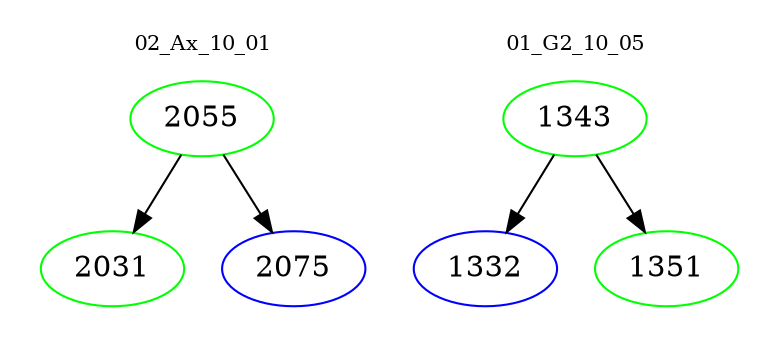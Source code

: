 digraph{
subgraph cluster_0 {
color = white
label = "02_Ax_10_01";
fontsize=10;
T0_2055 [label="2055", color="green"]
T0_2055 -> T0_2031 [color="black"]
T0_2031 [label="2031", color="green"]
T0_2055 -> T0_2075 [color="black"]
T0_2075 [label="2075", color="blue"]
}
subgraph cluster_1 {
color = white
label = "01_G2_10_05";
fontsize=10;
T1_1343 [label="1343", color="green"]
T1_1343 -> T1_1332 [color="black"]
T1_1332 [label="1332", color="blue"]
T1_1343 -> T1_1351 [color="black"]
T1_1351 [label="1351", color="green"]
}
}
